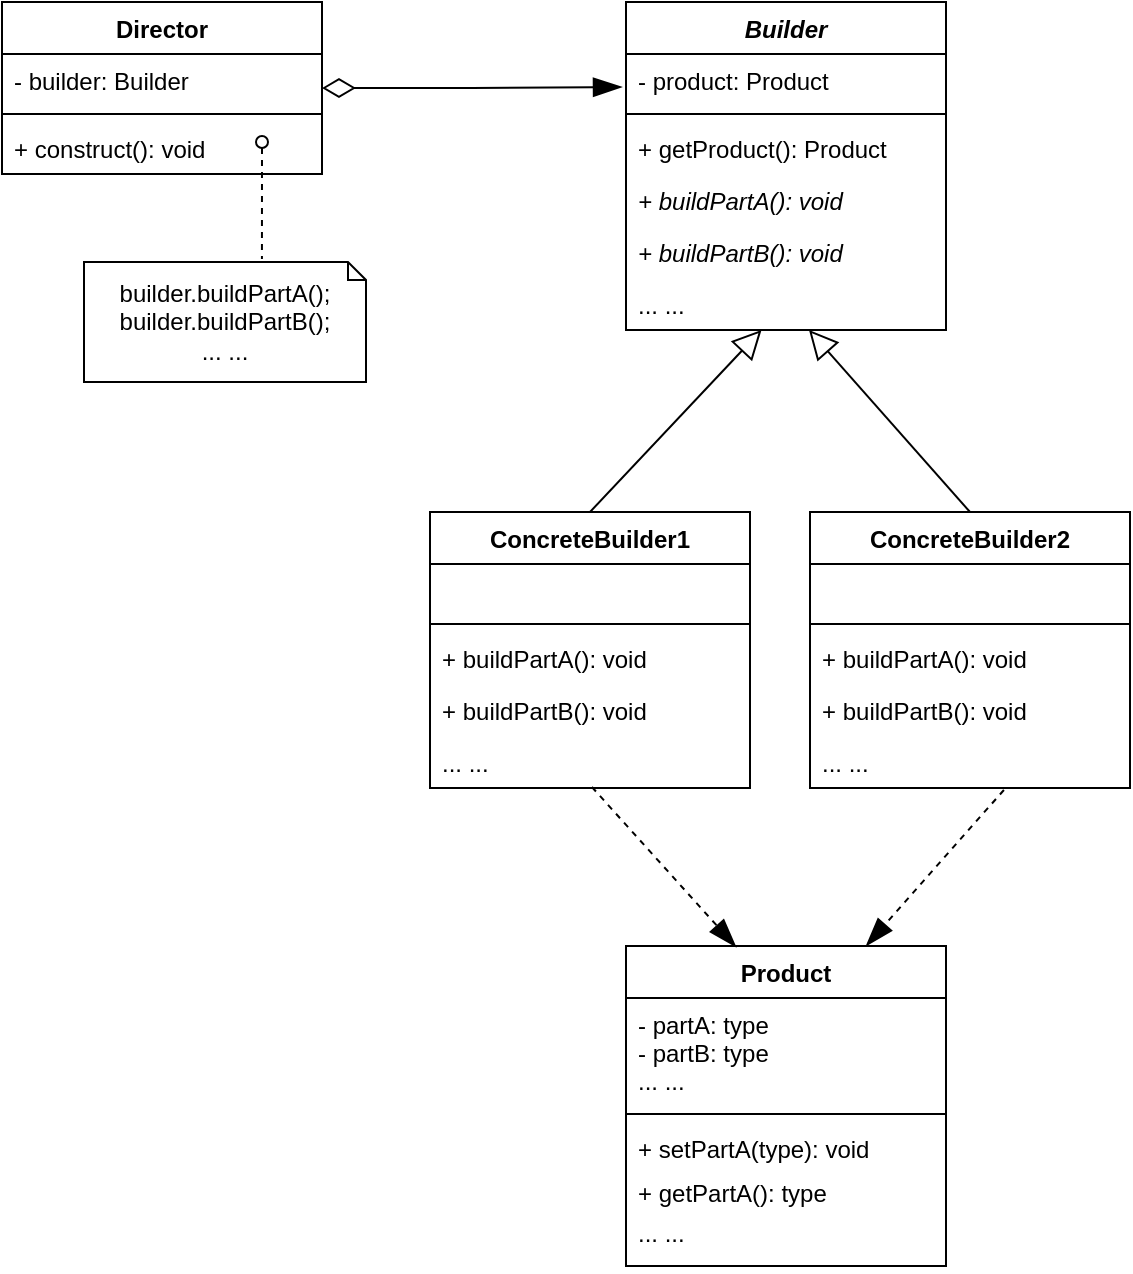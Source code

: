 <mxfile version="21.0.6" type="device"><diagram id="3IyR5fEP8S_UvnFodpkr" name="Page-1"><mxGraphModel dx="794" dy="491" grid="0" gridSize="10" guides="1" tooltips="1" connect="1" arrows="1" fold="1" page="1" pageScale="1" pageWidth="850" pageHeight="1100" math="0" shadow="0"><root><mxCell id="0"/><mxCell id="1" parent="0"/><mxCell id="6kkj-6BIAXKXM_aFALD5-23" value="Product" style="swimlane;fontStyle=1;align=center;verticalAlign=top;childLayout=stackLayout;horizontal=1;startSize=26;horizontalStack=0;resizeParent=1;resizeParentMax=0;resizeLast=0;collapsible=1;marginBottom=0;" parent="1" vertex="1"><mxGeometry x="382" y="812" width="160" height="160" as="geometry"/></mxCell><mxCell id="6kkj-6BIAXKXM_aFALD5-24" value="- partA: type&#10;- partB: type&#10;... ..." style="text;strokeColor=none;fillColor=none;align=left;verticalAlign=top;spacingLeft=4;spacingRight=4;overflow=hidden;rotatable=0;points=[[0,0.5],[1,0.5]];portConstraint=eastwest;" parent="6kkj-6BIAXKXM_aFALD5-23" vertex="1"><mxGeometry y="26" width="160" height="54" as="geometry"/></mxCell><mxCell id="6kkj-6BIAXKXM_aFALD5-25" value="" style="line;strokeWidth=1;fillColor=none;align=left;verticalAlign=middle;spacingTop=-1;spacingLeft=3;spacingRight=3;rotatable=0;labelPosition=right;points=[];portConstraint=eastwest;strokeColor=inherit;" parent="6kkj-6BIAXKXM_aFALD5-23" vertex="1"><mxGeometry y="80" width="160" height="8" as="geometry"/></mxCell><mxCell id="6kkj-6BIAXKXM_aFALD5-26" value="+ setPartA(type): void" style="text;strokeColor=none;fillColor=none;align=left;verticalAlign=top;spacingLeft=4;spacingRight=4;overflow=hidden;rotatable=0;points=[[0,0.5],[1,0.5]];portConstraint=eastwest;" parent="6kkj-6BIAXKXM_aFALD5-23" vertex="1"><mxGeometry y="88" width="160" height="22" as="geometry"/></mxCell><mxCell id="GZtXjlBzW28KPupZwKfD-1" value="+ getPartA(): type" style="text;strokeColor=none;fillColor=none;align=left;verticalAlign=top;spacingLeft=4;spacingRight=4;overflow=hidden;rotatable=0;points=[[0,0.5],[1,0.5]];portConstraint=eastwest;" parent="6kkj-6BIAXKXM_aFALD5-23" vertex="1"><mxGeometry y="110" width="160" height="20" as="geometry"/></mxCell><mxCell id="GZtXjlBzW28KPupZwKfD-2" value="... ..." style="text;strokeColor=none;fillColor=none;align=left;verticalAlign=top;spacingLeft=4;spacingRight=4;overflow=hidden;rotatable=0;points=[[0,0.5],[1,0.5]];portConstraint=eastwest;" parent="6kkj-6BIAXKXM_aFALD5-23" vertex="1"><mxGeometry y="130" width="160" height="30" as="geometry"/></mxCell><mxCell id="GZtXjlBzW28KPupZwKfD-3" value="Builder" style="swimlane;fontStyle=3;align=center;verticalAlign=top;childLayout=stackLayout;horizontal=1;startSize=26;horizontalStack=0;resizeParent=1;resizeParentMax=0;resizeLast=0;collapsible=1;marginBottom=0;" parent="1" vertex="1"><mxGeometry x="382" y="340" width="160" height="164" as="geometry"/></mxCell><mxCell id="GZtXjlBzW28KPupZwKfD-4" value="- product: Product" style="text;strokeColor=none;fillColor=none;align=left;verticalAlign=top;spacingLeft=4;spacingRight=4;overflow=hidden;rotatable=0;points=[[0,0.5],[1,0.5]];portConstraint=eastwest;" parent="GZtXjlBzW28KPupZwKfD-3" vertex="1"><mxGeometry y="26" width="160" height="26" as="geometry"/></mxCell><mxCell id="GZtXjlBzW28KPupZwKfD-5" value="" style="line;strokeWidth=1;fillColor=none;align=left;verticalAlign=middle;spacingTop=-1;spacingLeft=3;spacingRight=3;rotatable=0;labelPosition=right;points=[];portConstraint=eastwest;strokeColor=inherit;" parent="GZtXjlBzW28KPupZwKfD-3" vertex="1"><mxGeometry y="52" width="160" height="8" as="geometry"/></mxCell><mxCell id="GZtXjlBzW28KPupZwKfD-8" value="+ getProduct(): Product" style="text;strokeColor=none;fillColor=none;align=left;verticalAlign=top;spacingLeft=4;spacingRight=4;overflow=hidden;rotatable=0;points=[[0,0.5],[1,0.5]];portConstraint=eastwest;fontStyle=0" parent="GZtXjlBzW28KPupZwKfD-3" vertex="1"><mxGeometry y="60" width="160" height="26" as="geometry"/></mxCell><mxCell id="GZtXjlBzW28KPupZwKfD-6" value="+ buildPartA(): void" style="text;strokeColor=none;fillColor=none;align=left;verticalAlign=top;spacingLeft=4;spacingRight=4;overflow=hidden;rotatable=0;points=[[0,0.5],[1,0.5]];portConstraint=eastwest;fontStyle=2" parent="GZtXjlBzW28KPupZwKfD-3" vertex="1"><mxGeometry y="86" width="160" height="26" as="geometry"/></mxCell><mxCell id="GZtXjlBzW28KPupZwKfD-9" value="+ buildPartB(): void" style="text;strokeColor=none;fillColor=none;align=left;verticalAlign=top;spacingLeft=4;spacingRight=4;overflow=hidden;rotatable=0;points=[[0,0.5],[1,0.5]];portConstraint=eastwest;fontStyle=2" parent="GZtXjlBzW28KPupZwKfD-3" vertex="1"><mxGeometry y="112" width="160" height="26" as="geometry"/></mxCell><mxCell id="GZtXjlBzW28KPupZwKfD-10" value="... ..." style="text;strokeColor=none;fillColor=none;align=left;verticalAlign=top;spacingLeft=4;spacingRight=4;overflow=hidden;rotatable=0;points=[[0,0.5],[1,0.5]];portConstraint=eastwest;" parent="GZtXjlBzW28KPupZwKfD-3" vertex="1"><mxGeometry y="138" width="160" height="26" as="geometry"/></mxCell><mxCell id="GZtXjlBzW28KPupZwKfD-11" value="ConcreteBuilder1" style="swimlane;fontStyle=1;align=center;verticalAlign=top;childLayout=stackLayout;horizontal=1;startSize=26;horizontalStack=0;resizeParent=1;resizeParentMax=0;resizeLast=0;collapsible=1;marginBottom=0;" parent="1" vertex="1"><mxGeometry x="284" y="595" width="160" height="138" as="geometry"/></mxCell><mxCell id="GZtXjlBzW28KPupZwKfD-12" value=" " style="text;strokeColor=none;fillColor=none;align=left;verticalAlign=top;spacingLeft=4;spacingRight=4;overflow=hidden;rotatable=0;points=[[0,0.5],[1,0.5]];portConstraint=eastwest;" parent="GZtXjlBzW28KPupZwKfD-11" vertex="1"><mxGeometry y="26" width="160" height="26" as="geometry"/></mxCell><mxCell id="GZtXjlBzW28KPupZwKfD-13" value="" style="line;strokeWidth=1;fillColor=none;align=left;verticalAlign=middle;spacingTop=-1;spacingLeft=3;spacingRight=3;rotatable=0;labelPosition=right;points=[];portConstraint=eastwest;strokeColor=inherit;" parent="GZtXjlBzW28KPupZwKfD-11" vertex="1"><mxGeometry y="52" width="160" height="8" as="geometry"/></mxCell><mxCell id="GZtXjlBzW28KPupZwKfD-15" value="+ buildPartA(): void" style="text;strokeColor=none;fillColor=none;align=left;verticalAlign=top;spacingLeft=4;spacingRight=4;overflow=hidden;rotatable=0;points=[[0,0.5],[1,0.5]];portConstraint=eastwest;" parent="GZtXjlBzW28KPupZwKfD-11" vertex="1"><mxGeometry y="60" width="160" height="26" as="geometry"/></mxCell><mxCell id="GZtXjlBzW28KPupZwKfD-16" value="+ buildPartB(): void" style="text;strokeColor=none;fillColor=none;align=left;verticalAlign=top;spacingLeft=4;spacingRight=4;overflow=hidden;rotatable=0;points=[[0,0.5],[1,0.5]];portConstraint=eastwest;" parent="GZtXjlBzW28KPupZwKfD-11" vertex="1"><mxGeometry y="86" width="160" height="26" as="geometry"/></mxCell><mxCell id="GZtXjlBzW28KPupZwKfD-17" value="... ..." style="text;strokeColor=none;fillColor=none;align=left;verticalAlign=top;spacingLeft=4;spacingRight=4;overflow=hidden;rotatable=0;points=[[0,0.5],[1,0.5]];portConstraint=eastwest;" parent="GZtXjlBzW28KPupZwKfD-11" vertex="1"><mxGeometry y="112" width="160" height="26" as="geometry"/></mxCell><mxCell id="GZtXjlBzW28KPupZwKfD-18" value="ConcreteBuilder2" style="swimlane;fontStyle=1;align=center;verticalAlign=top;childLayout=stackLayout;horizontal=1;startSize=26;horizontalStack=0;resizeParent=1;resizeParentMax=0;resizeLast=0;collapsible=1;marginBottom=0;" parent="1" vertex="1"><mxGeometry x="474" y="595" width="160" height="138" as="geometry"/></mxCell><mxCell id="GZtXjlBzW28KPupZwKfD-19" value=" " style="text;strokeColor=none;fillColor=none;align=left;verticalAlign=top;spacingLeft=4;spacingRight=4;overflow=hidden;rotatable=0;points=[[0,0.5],[1,0.5]];portConstraint=eastwest;" parent="GZtXjlBzW28KPupZwKfD-18" vertex="1"><mxGeometry y="26" width="160" height="26" as="geometry"/></mxCell><mxCell id="GZtXjlBzW28KPupZwKfD-20" value="" style="line;strokeWidth=1;fillColor=none;align=left;verticalAlign=middle;spacingTop=-1;spacingLeft=3;spacingRight=3;rotatable=0;labelPosition=right;points=[];portConstraint=eastwest;strokeColor=inherit;" parent="GZtXjlBzW28KPupZwKfD-18" vertex="1"><mxGeometry y="52" width="160" height="8" as="geometry"/></mxCell><mxCell id="GZtXjlBzW28KPupZwKfD-22" value="+ buildPartA(): void" style="text;strokeColor=none;fillColor=none;align=left;verticalAlign=top;spacingLeft=4;spacingRight=4;overflow=hidden;rotatable=0;points=[[0,0.5],[1,0.5]];portConstraint=eastwest;" parent="GZtXjlBzW28KPupZwKfD-18" vertex="1"><mxGeometry y="60" width="160" height="26" as="geometry"/></mxCell><mxCell id="GZtXjlBzW28KPupZwKfD-23" value="+ buildPartB(): void" style="text;strokeColor=none;fillColor=none;align=left;verticalAlign=top;spacingLeft=4;spacingRight=4;overflow=hidden;rotatable=0;points=[[0,0.5],[1,0.5]];portConstraint=eastwest;" parent="GZtXjlBzW28KPupZwKfD-18" vertex="1"><mxGeometry y="86" width="160" height="26" as="geometry"/></mxCell><mxCell id="GZtXjlBzW28KPupZwKfD-24" value="... ..." style="text;strokeColor=none;fillColor=none;align=left;verticalAlign=top;spacingLeft=4;spacingRight=4;overflow=hidden;rotatable=0;points=[[0,0.5],[1,0.5]];portConstraint=eastwest;" parent="GZtXjlBzW28KPupZwKfD-18" vertex="1"><mxGeometry y="112" width="160" height="26" as="geometry"/></mxCell><mxCell id="fJPOXV4DsNBNNNVQiUX5-1" value="Director" style="swimlane;fontStyle=1;align=center;verticalAlign=top;childLayout=stackLayout;horizontal=1;startSize=26;horizontalStack=0;resizeParent=1;resizeParentMax=0;resizeLast=0;collapsible=1;marginBottom=0;" parent="1" vertex="1"><mxGeometry x="70" y="340" width="160" height="86" as="geometry"/></mxCell><mxCell id="fJPOXV4DsNBNNNVQiUX5-2" value="- builder: Builder" style="text;strokeColor=none;fillColor=none;align=left;verticalAlign=top;spacingLeft=4;spacingRight=4;overflow=hidden;rotatable=0;points=[[0,0.5],[1,0.5]];portConstraint=eastwest;" parent="fJPOXV4DsNBNNNVQiUX5-1" vertex="1"><mxGeometry y="26" width="160" height="26" as="geometry"/></mxCell><mxCell id="fJPOXV4DsNBNNNVQiUX5-3" value="" style="line;strokeWidth=1;fillColor=none;align=left;verticalAlign=middle;spacingTop=-1;spacingLeft=3;spacingRight=3;rotatable=0;labelPosition=right;points=[];portConstraint=eastwest;strokeColor=inherit;" parent="fJPOXV4DsNBNNNVQiUX5-1" vertex="1"><mxGeometry y="52" width="160" height="8" as="geometry"/></mxCell><mxCell id="fJPOXV4DsNBNNNVQiUX5-4" value="+ construct(): void" style="text;strokeColor=none;fillColor=none;align=left;verticalAlign=top;spacingLeft=4;spacingRight=4;overflow=hidden;rotatable=0;points=[[0,0.5],[1,0.5]];portConstraint=eastwest;" parent="fJPOXV4DsNBNNNVQiUX5-1" vertex="1"><mxGeometry y="60" width="160" height="26" as="geometry"/></mxCell><mxCell id="fJPOXV4DsNBNNNVQiUX5-7" value="builder.buildPartA();&lt;br&gt;builder.buildPartB();&lt;br&gt;... ..." style="shape=note;size=9;whiteSpace=wrap;html=1;" parent="1" vertex="1"><mxGeometry x="111" y="470" width="141" height="60" as="geometry"/></mxCell><mxCell id="fJPOXV4DsNBNNNVQiUX5-10" value="" style="endArrow=none;dashed=1;html=1;rounded=0;startArrow=oval;startFill=0;entryX=0.631;entryY=-0.025;entryDx=0;entryDy=0;entryPerimeter=0;" parent="1" target="fJPOXV4DsNBNNNVQiUX5-7" edge="1"><mxGeometry width="50" height="50" relative="1" as="geometry"><mxPoint x="200" y="410" as="sourcePoint"/><mxPoint x="200" y="460" as="targetPoint"/></mxGeometry></mxCell><mxCell id="aNWUDvNXxQYIDvuSFMap-1" value="" style="endArrow=blockThin;dashed=1;endFill=1;endSize=12;html=1;rounded=0;entryX=0.344;entryY=0.003;entryDx=0;entryDy=0;entryPerimeter=0;exitX=0.506;exitY=0.981;exitDx=0;exitDy=0;exitPerimeter=0;" parent="1" source="GZtXjlBzW28KPupZwKfD-17" target="6kkj-6BIAXKXM_aFALD5-23" edge="1"><mxGeometry width="160" relative="1" as="geometry"><mxPoint x="360" y="739" as="sourcePoint"/><mxPoint x="580" y="719" as="targetPoint"/></mxGeometry></mxCell><mxCell id="aNWUDvNXxQYIDvuSFMap-7" value="" style="endArrow=blockThin;dashed=1;endFill=1;endSize=12;html=1;rounded=0;entryX=0.75;entryY=0;entryDx=0;entryDy=0;exitX=0.606;exitY=1.038;exitDx=0;exitDy=0;exitPerimeter=0;" parent="1" source="GZtXjlBzW28KPupZwKfD-24" target="6kkj-6BIAXKXM_aFALD5-23" edge="1"><mxGeometry width="160" relative="1" as="geometry"><mxPoint x="370" y="749" as="sourcePoint"/><mxPoint x="472" y="822" as="targetPoint"/></mxGeometry></mxCell><mxCell id="aNWUDvNXxQYIDvuSFMap-10" value="" style="endArrow=blockThin;html=1;endSize=12;startArrow=diamondThin;startSize=14;startFill=0;edgeStyle=orthogonalEdgeStyle;align=left;verticalAlign=bottom;rounded=0;endFill=1;" parent="1" edge="1"><mxGeometry x="-1" y="3" relative="1" as="geometry"><mxPoint x="230" y="383" as="sourcePoint"/><mxPoint x="380" y="382.5" as="targetPoint"/><Array as="points"><mxPoint x="305" y="383"/></Array></mxGeometry></mxCell><mxCell id="JrP3FZ08fIbXSxoxR0xJ-1" value="" style="endArrow=block;endFill=0;endSize=12;html=1;rounded=0;exitX=0.5;exitY=0;exitDx=0;exitDy=0;" parent="1" source="GZtXjlBzW28KPupZwKfD-11" target="GZtXjlBzW28KPupZwKfD-10" edge="1"><mxGeometry width="160" relative="1" as="geometry"><mxPoint x="328" y="503" as="sourcePoint"/><mxPoint x="444" y="510" as="targetPoint"/></mxGeometry></mxCell><mxCell id="JrP3FZ08fIbXSxoxR0xJ-2" value="" style="endArrow=block;endFill=0;endSize=12;html=1;rounded=0;exitX=0.5;exitY=0;exitDx=0;exitDy=0;" parent="1" source="GZtXjlBzW28KPupZwKfD-18" target="GZtXjlBzW28KPupZwKfD-10" edge="1"><mxGeometry width="160" relative="1" as="geometry"><mxPoint x="555" y="575" as="sourcePoint"/><mxPoint x="488" y="503" as="targetPoint"/></mxGeometry></mxCell></root></mxGraphModel></diagram></mxfile>